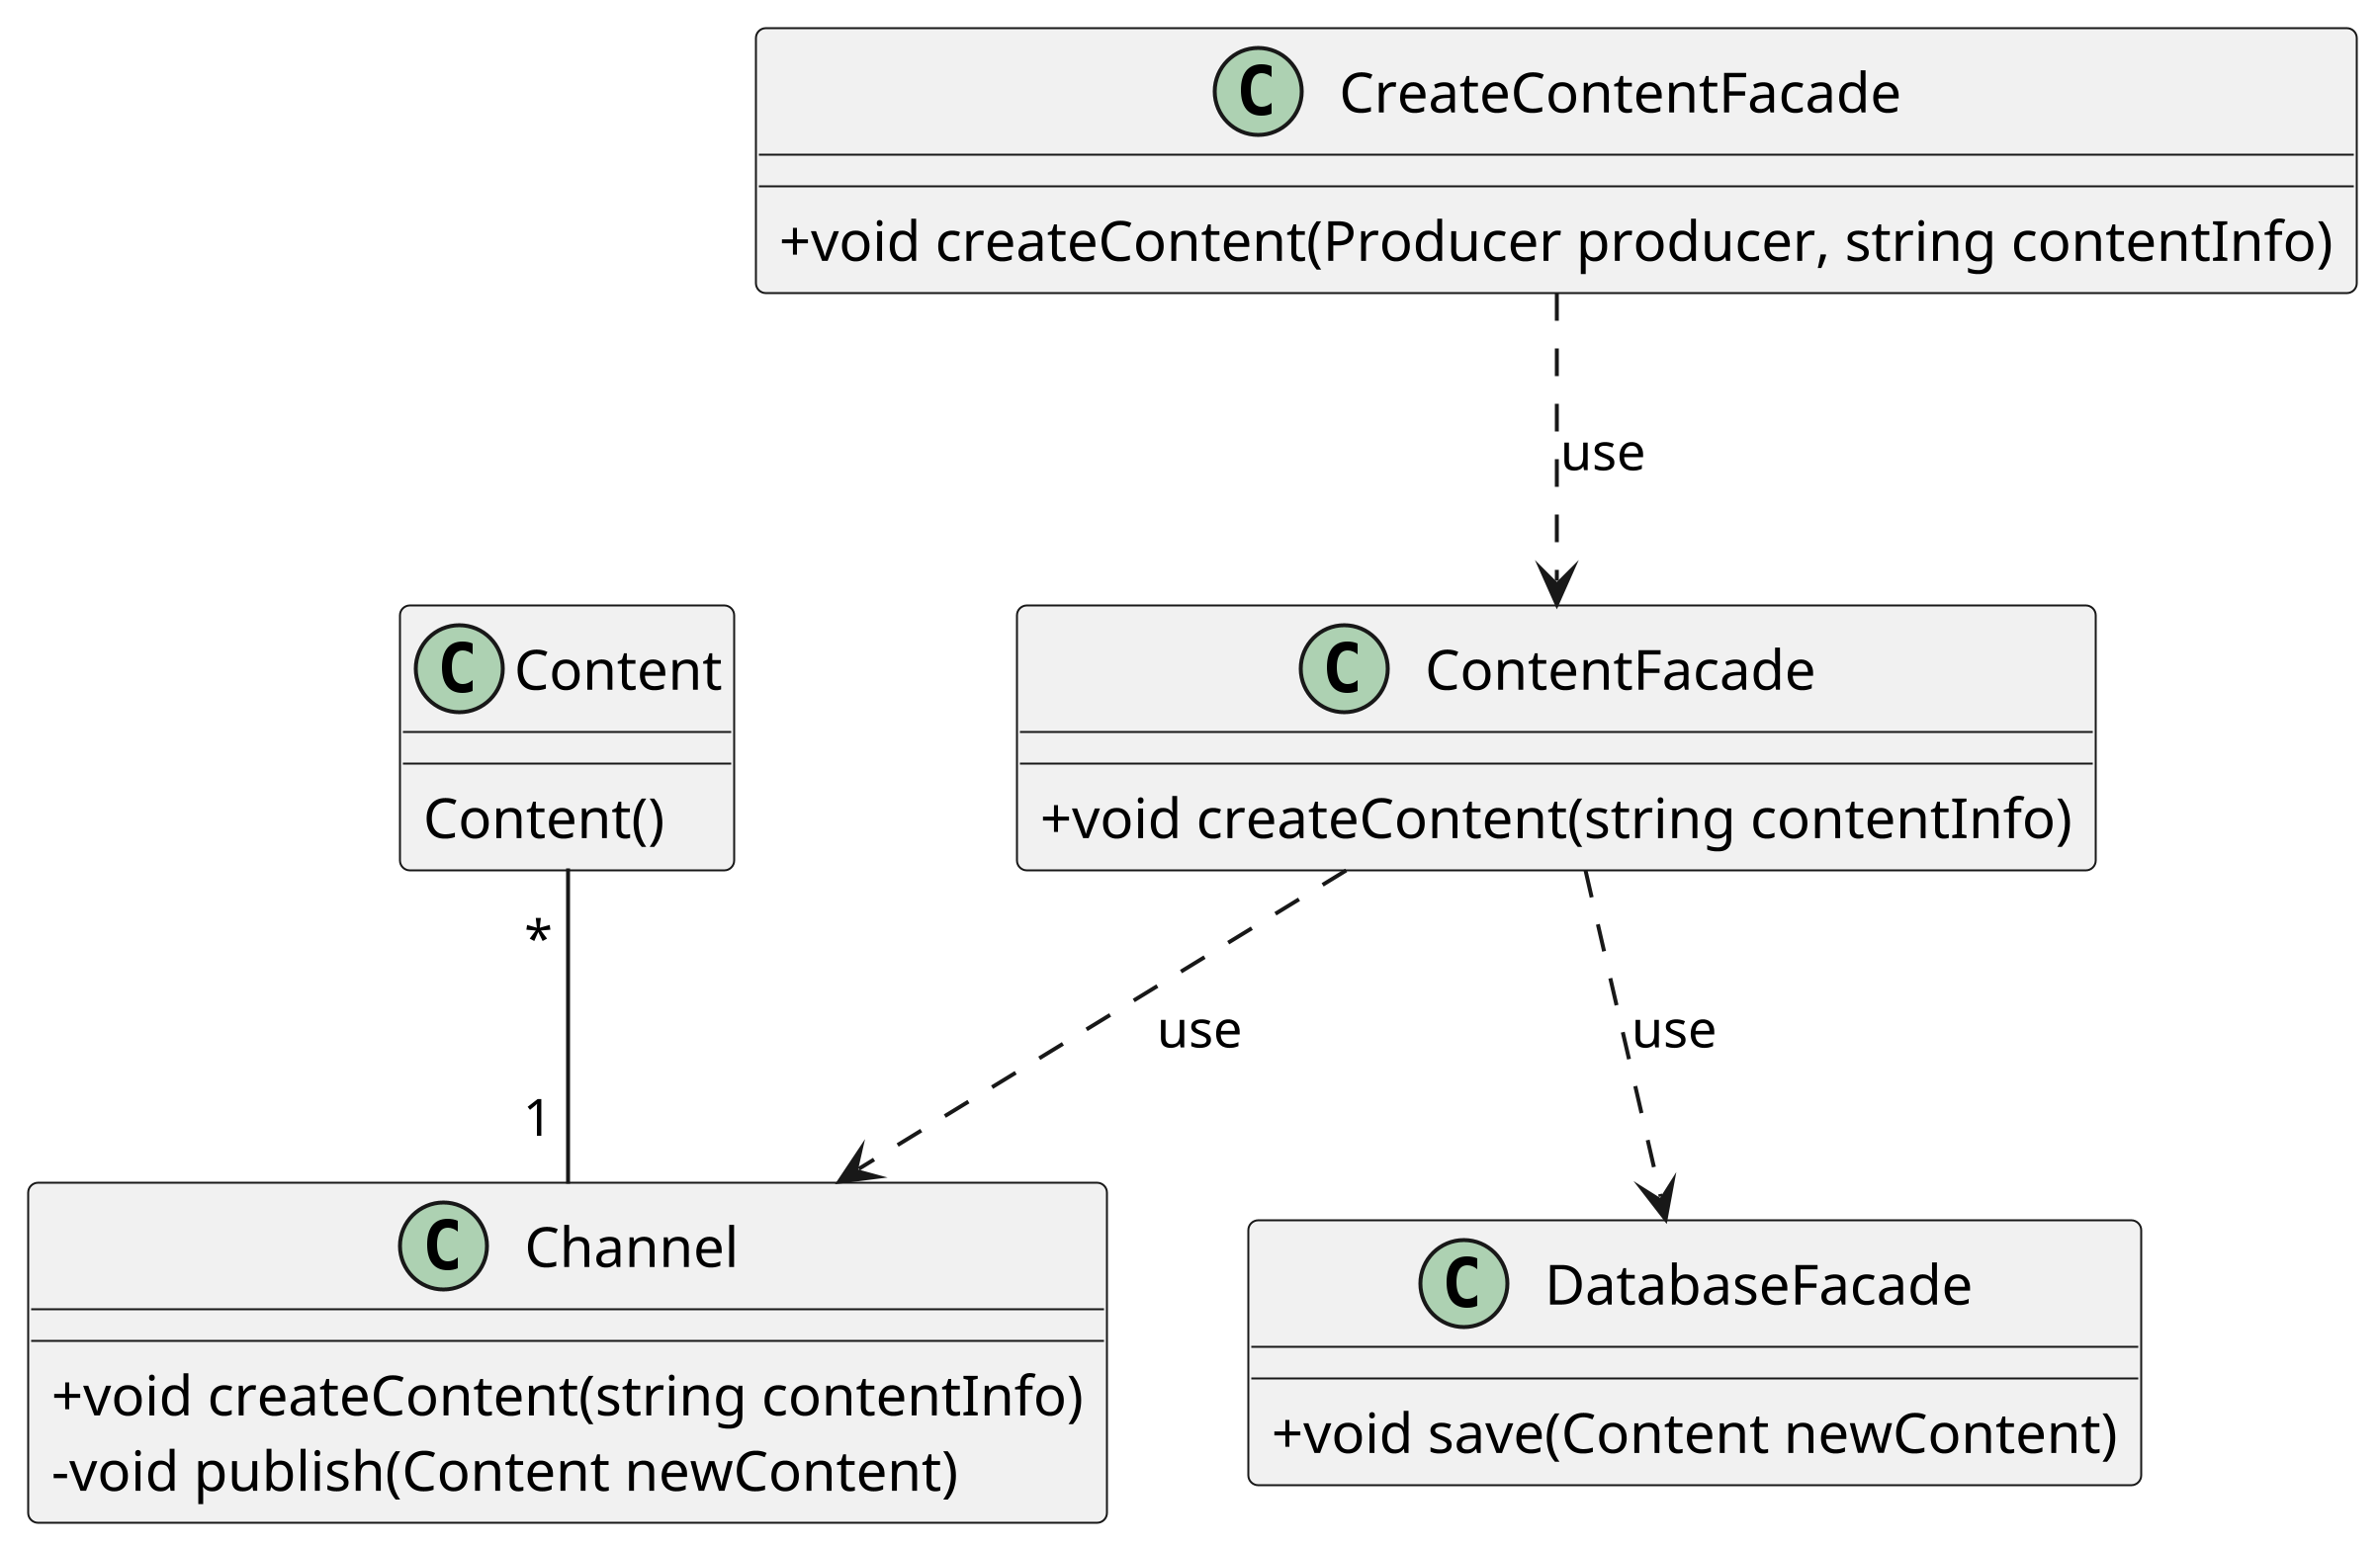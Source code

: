 @startuml create_content


scale 4
skinparam DefaultFontName Vazir
skinparam ArrowMessageAlignment right
skinparam classAttributeIconSize 0


class "Content" as content {
    Content()
}

class "Channel" as chanel {
    +void createContent(string contentInfo)
    -void publish(Content newContent)
}

class CreateContentFacade {
    +void createContent(Producer producer, string contentInfo)
}

class ContentFacade {
    +void createContent(string contentInfo)
}

class DatabaseFacade {
    +void save(Content newContent)
}

content "           *" -- "             1" chanel
CreateContentFacade ..> ContentFacade :use
ContentFacade ..> chanel :use
ContentFacade ..> DatabaseFacade :use


@enduml